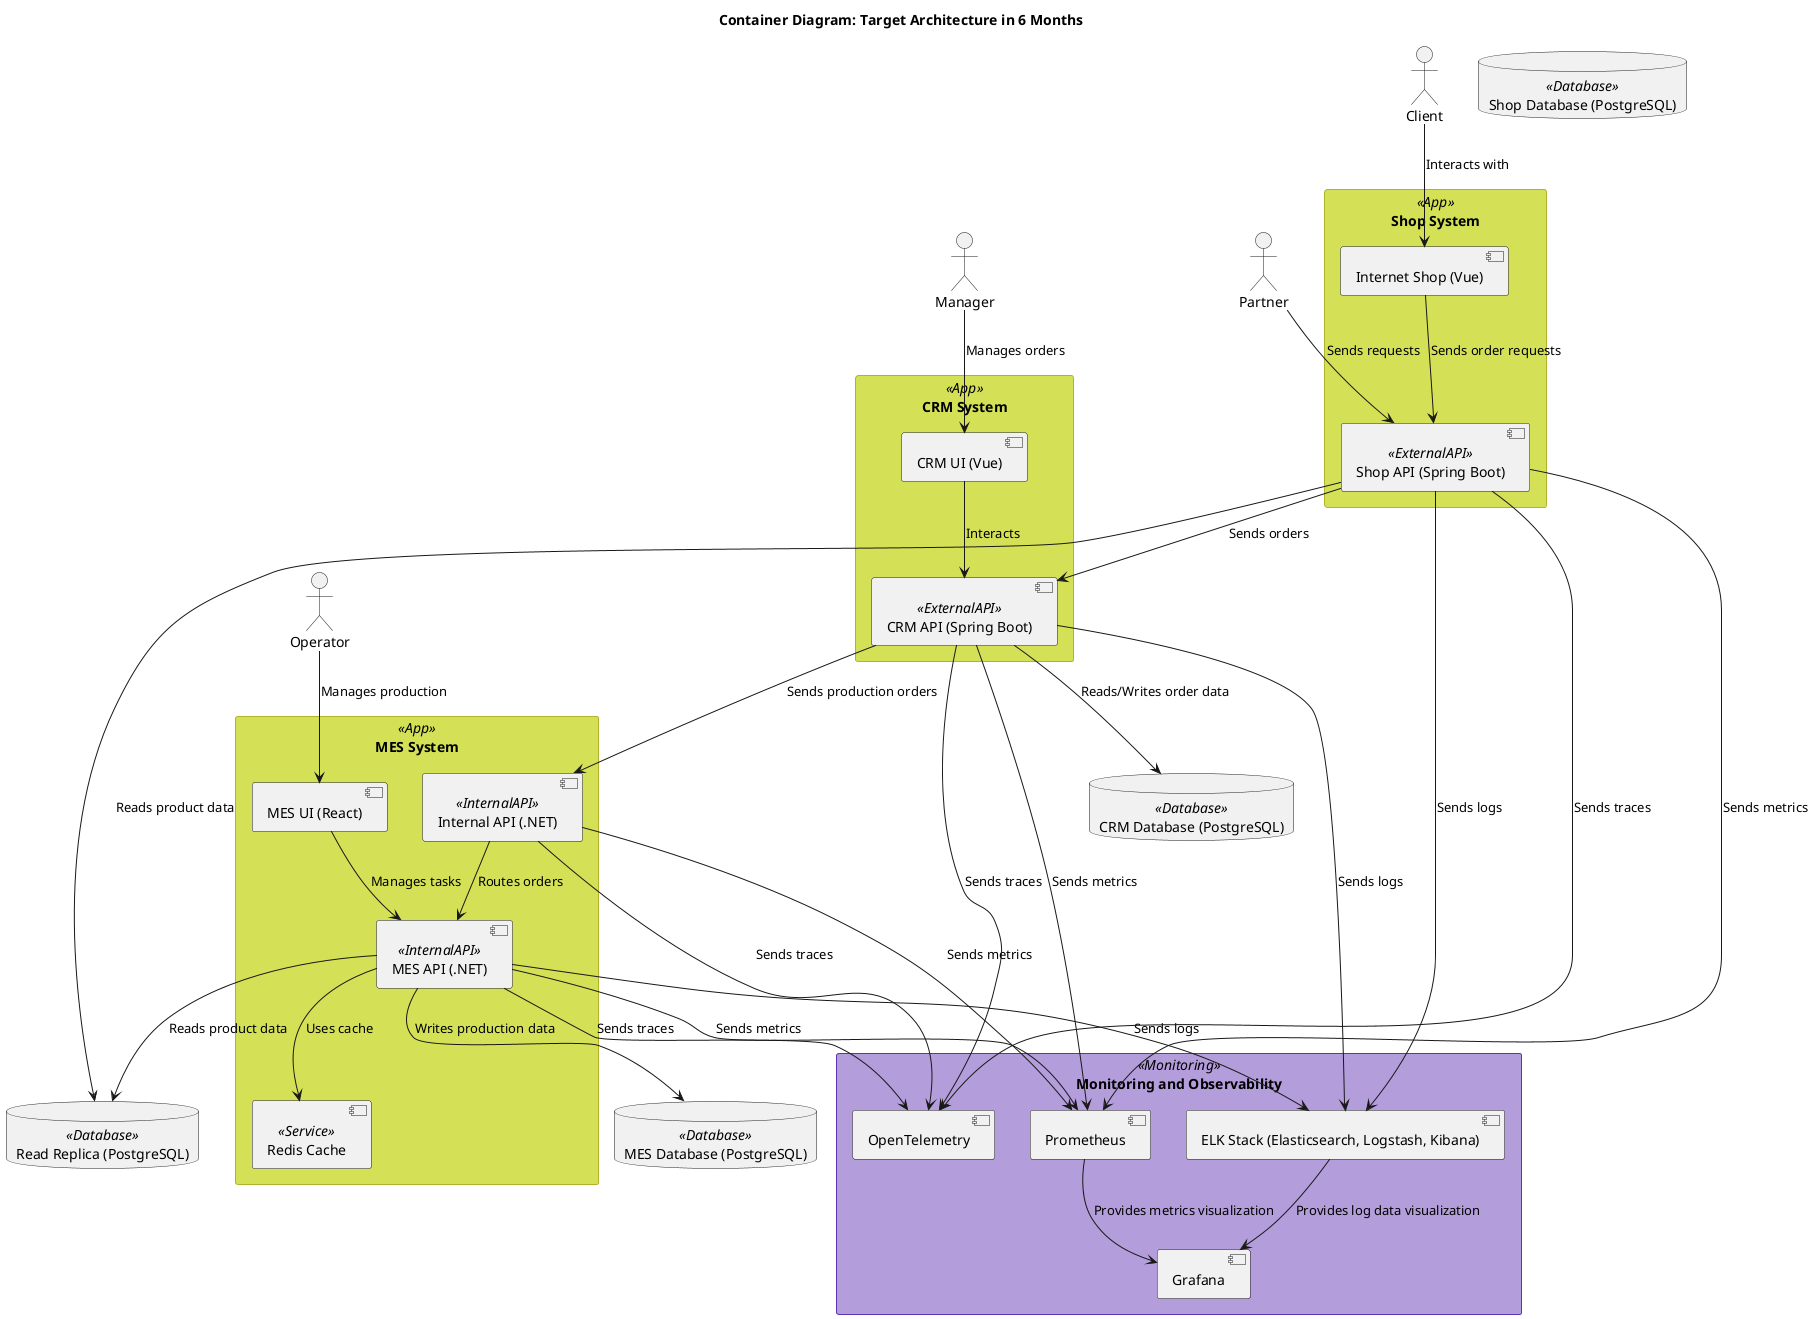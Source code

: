 @startuml
skinparam rectangle {
  BackgroundColor<<App>> #D4E157
  BorderColor<<App>> #AFB42B
  BackgroundColor<<ExternalAPI>> #4FC3F7
  BorderColor<<ExternalAPI>> #0288D1
  BackgroundColor<<InternalAPI>> #FFAB91
  BorderColor<<InternalAPI>> #D84315
  BackgroundColor<<Monitoring>> #B39DDB
  BorderColor<<Monitoring>> #5E35B1
  BackgroundColor<<Database>> #FFF176
  BorderColor<<Database>> #FBC02D
}

title Container Diagram: Target Architecture in 6 Months

actor Client as C
actor Partner as P
actor Operator as O
actor Manager as M

rectangle "Shop System" <<App>> {
  [Internet Shop (Vue)] as ShopUI
  [Shop API (Spring Boot)] as ShopAPI <<ExternalAPI>>
}

rectangle "CRM System" <<App>> {
  [CRM UI (Vue)] as CRMUI
  [CRM API (Spring Boot)] as CRMAPI <<ExternalAPI>>
}

rectangle "MES System" <<App>> {
  [MES UI (React)] as MESUI
  [MES API (.NET)] as MESAPI <<InternalAPI>>
  [Redis Cache] as MESCache <<Service>>
  [Internal API (.NET)] as InternalRoutingAPI <<InternalAPI>>
}

rectangle "Monitoring and Observability" <<Monitoring>> {
  [Prometheus] as Prometheus
  [Grafana] as Grafana
  [ELK Stack (Elasticsearch, Logstash, Kibana)] as ELK
  [OpenTelemetry] as OpenTelemetry
}

database "Shop Database (PostgreSQL)" as ShopDB <<Database>>
database "CRM Database (PostgreSQL)" as CRMDB <<Database>>
database "Read Replica (PostgreSQL)" as ShopReplica <<Database>>
database "MES Database (PostgreSQL)" as MESDB <<Database>>

C --> ShopUI : Interacts with
P --> ShopAPI : Sends requests
O --> MESUI : Manages production
M --> CRMUI : Manages orders

ShopUI --> ShopAPI : Sends order requests
ShopAPI --> CRMAPI : Sends orders
CRMUI --> CRMAPI : Interacts
CRMAPI --> InternalRoutingAPI : Sends production orders
InternalRoutingAPI --> MESAPI : Routes orders
MESUI --> MESAPI : Manages tasks
MESAPI --> MESCache : Uses cache
MESAPI --> MESDB : Writes production data
MESAPI --> ShopReplica : Reads product data
CRMAPI --> CRMDB : Reads/Writes order data
ShopAPI --> ShopReplica : Reads product data

ShopAPI --> Prometheus : Sends metrics
CRMAPI --> Prometheus : Sends metrics
MESAPI --> Prometheus : Sends metrics
InternalRoutingAPI --> Prometheus : Sends metrics
MESAPI --> ELK : Sends logs
CRMAPI --> ELK : Sends logs
ShopAPI --> ELK : Sends logs
MESAPI --> OpenTelemetry : Sends traces
CRMAPI --> OpenTelemetry : Sends traces
ShopAPI --> OpenTelemetry : Sends traces
InternalRoutingAPI --> OpenTelemetry : Sends traces

Prometheus --> Grafana : Provides metrics visualization
ELK --> Grafana : Provides log data visualization

@enduml